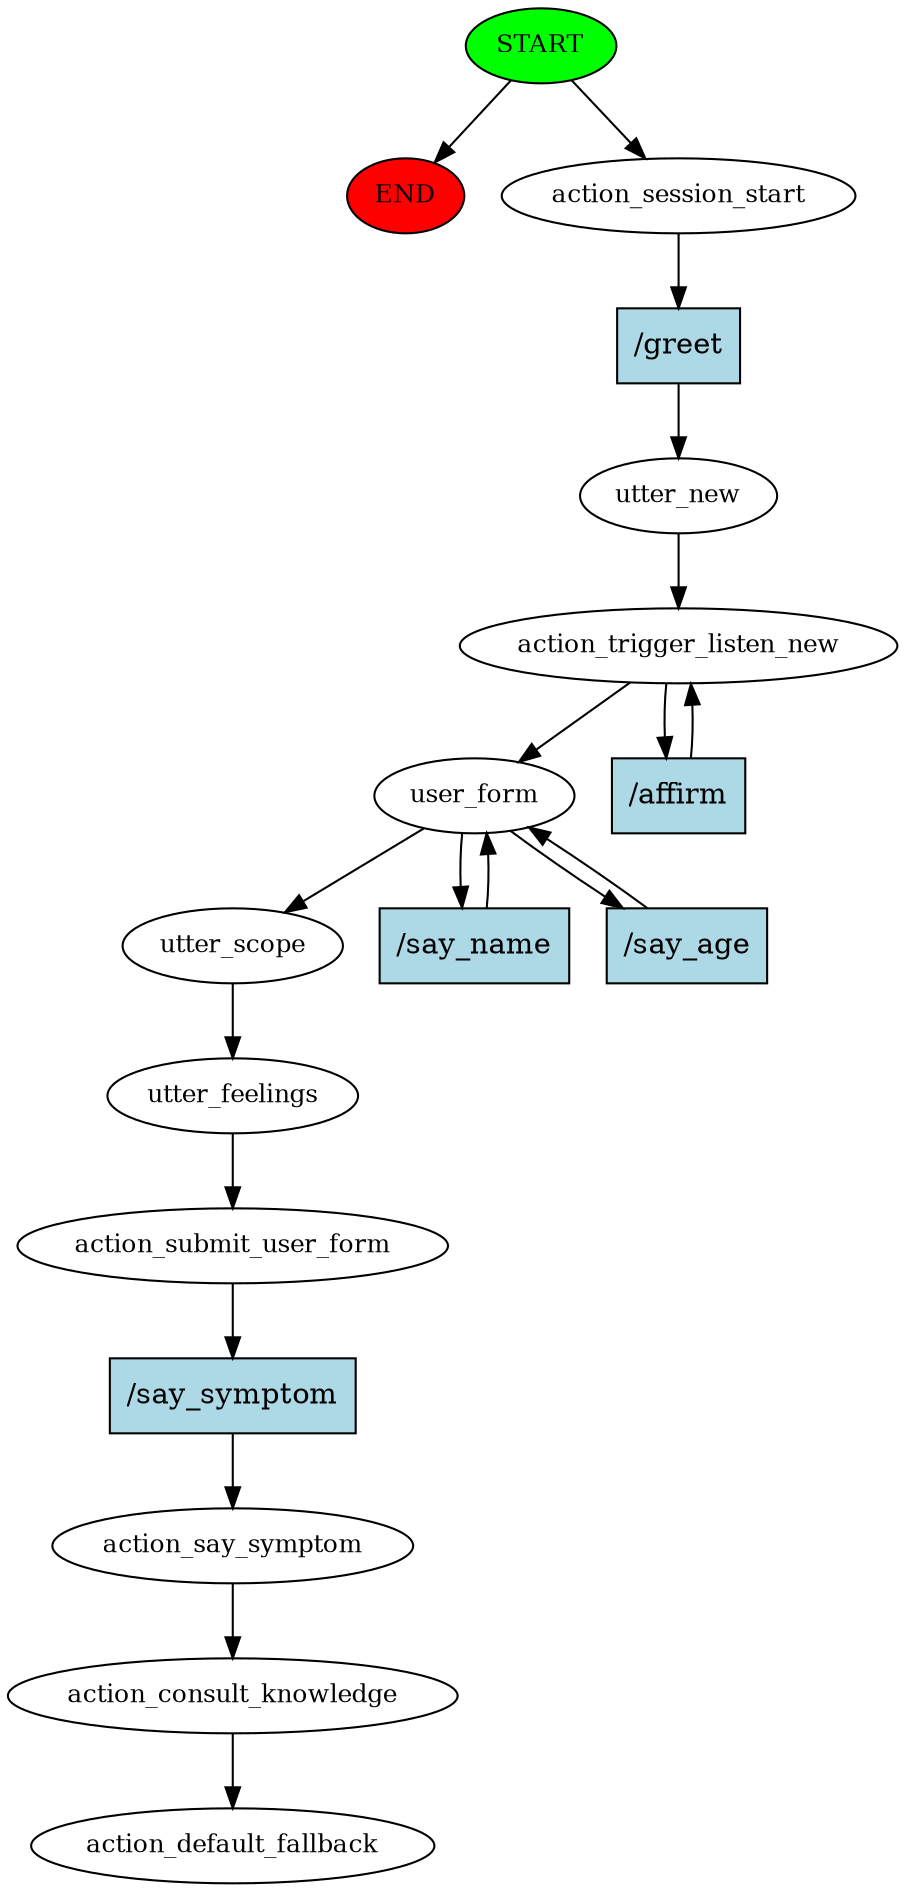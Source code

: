 digraph  {
0 [class="start active", fillcolor=green, fontsize=12, label=START, style=filled];
"-1" [class=end, fillcolor=red, fontsize=12, label=END, style=filled];
1 [class=active, fontsize=12, label=action_session_start];
2 [class=active, fontsize=12, label=utter_new];
3 [class=active, fontsize=12, label=action_trigger_listen_new];
5 [class=active, fontsize=12, label=user_form];
8 [class=active, fontsize=12, label=utter_scope];
9 [class=active, fontsize=12, label=utter_feelings];
10 [class=active, fontsize=12, label=action_submit_user_form];
11 [class=active, fontsize=12, label=action_say_symptom];
12 [class=active, fontsize=12, label=action_consult_knowledge];
13 [class="dashed active", fontsize=12, label=action_default_fallback];
14 [class="intent active", fillcolor=lightblue, label="/greet", shape=rect, style=filled];
15 [class="intent active", fillcolor=lightblue, label="/affirm", shape=rect, style=filled];
16 [class="intent active", fillcolor=lightblue, label="/say_name", shape=rect, style=filled];
17 [class="intent active", fillcolor=lightblue, label="/say_age", shape=rect, style=filled];
18 [class="intent active", fillcolor=lightblue, label="/say_symptom", shape=rect, style=filled];
0 -> "-1"  [class="", key=NONE, label=""];
0 -> 1  [class=active, key=NONE, label=""];
1 -> 14  [class=active, key=0];
2 -> 3  [class=active, key=NONE, label=""];
3 -> 5  [class=active, key=NONE, label=""];
3 -> 15  [class=active, key=0];
5 -> 8  [class=active, key=NONE, label=""];
5 -> 16  [class=active, key=0];
5 -> 17  [class=active, key=0];
8 -> 9  [class=active, key=NONE, label=""];
9 -> 10  [class=active, key=NONE, label=""];
10 -> 18  [class=active, key=0];
11 -> 12  [class=active, key=NONE, label=""];
12 -> 13  [class=active, key=NONE, label=""];
14 -> 2  [class=active, key=0];
15 -> 3  [class=active, key=0];
16 -> 5  [class=active, key=0];
17 -> 5  [class=active, key=0];
18 -> 11  [class=active, key=0];
}
